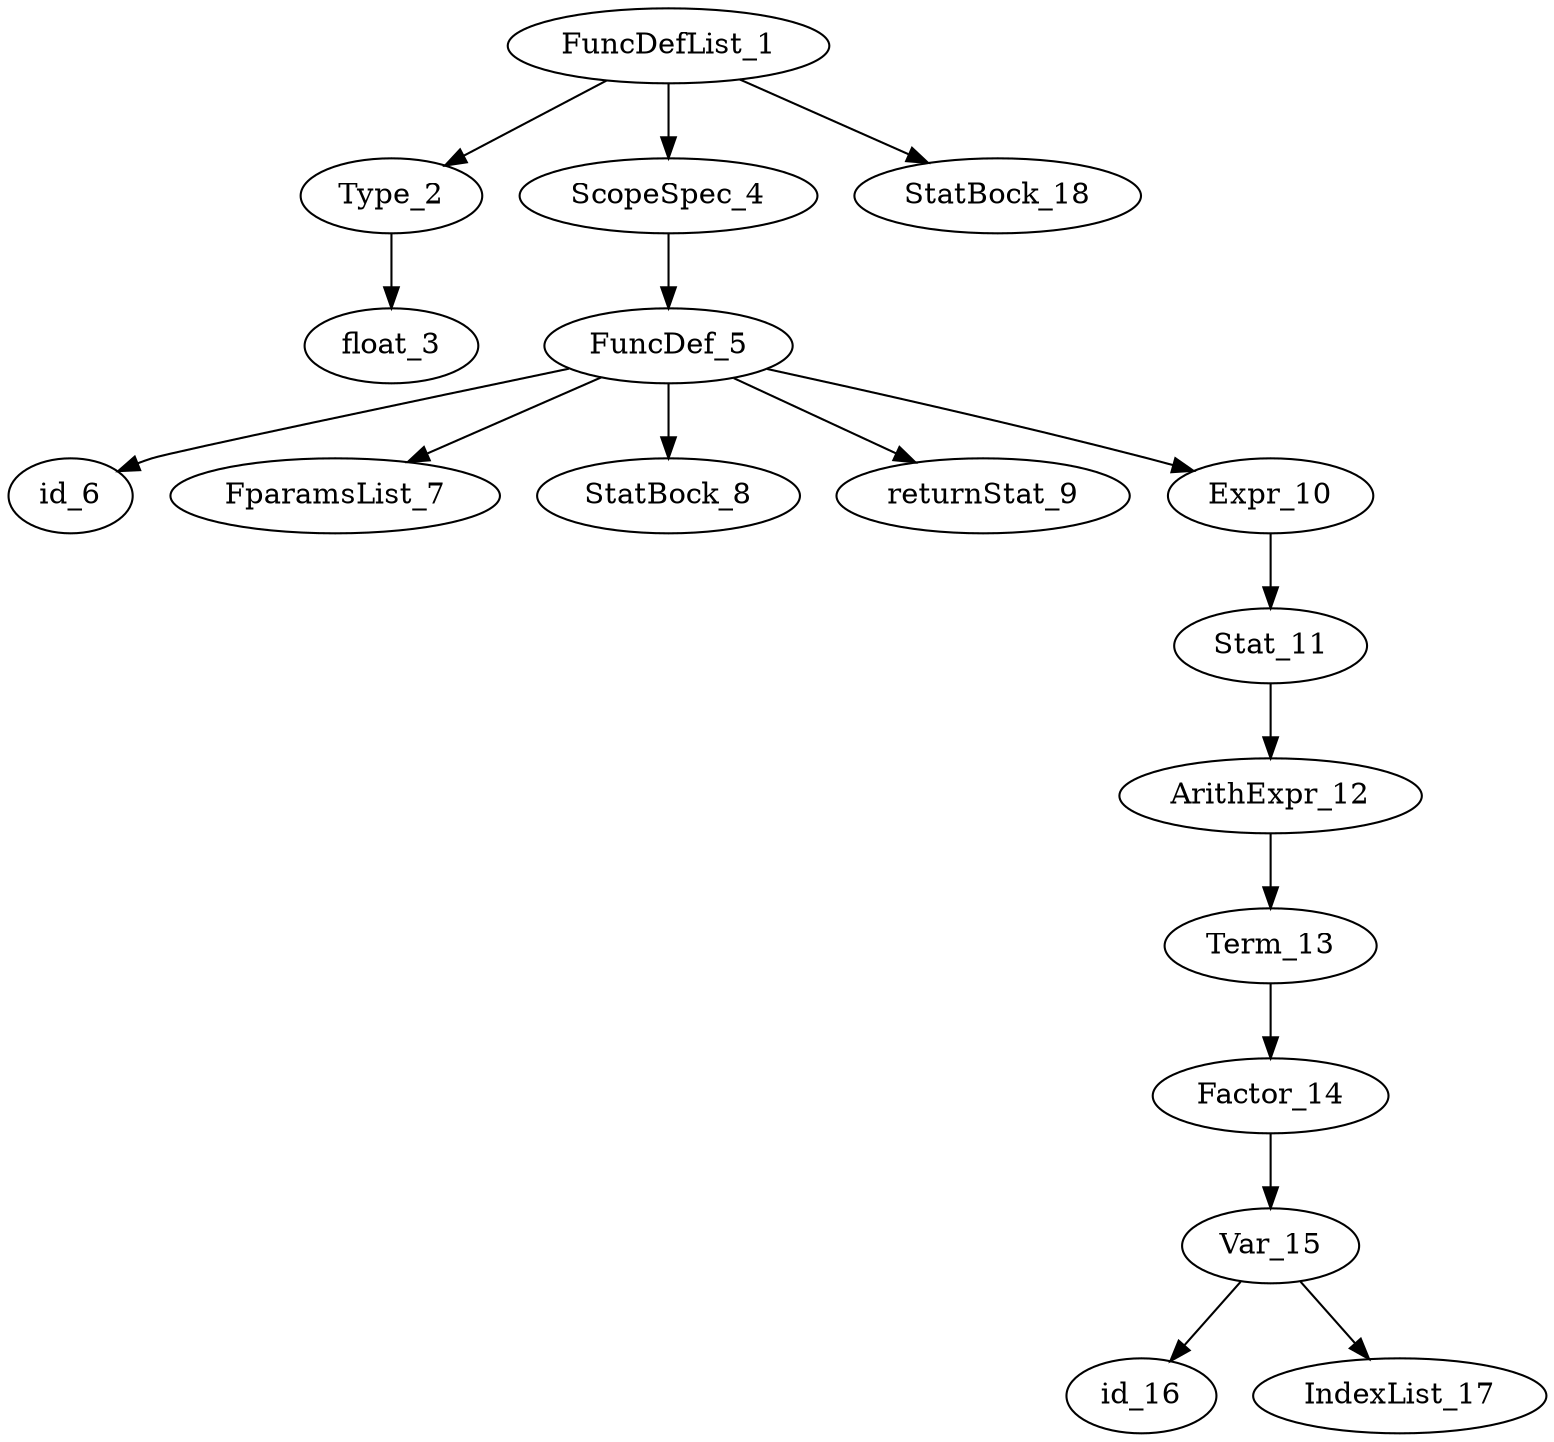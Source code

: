 digraph ast {
	FuncDefList_1->Type_2;
	Type_2->float_3;
	FuncDefList_1->ScopeSpec_4;
	ScopeSpec_4->FuncDef_5;
	FuncDef_5->id_6;
	FuncDef_5->FparamsList_7;
	FuncDef_5->StatBock_8;
	FuncDef_5->returnStat_9;
	FuncDef_5->Expr_10;
	Expr_10->Stat_11;
	Stat_11->ArithExpr_12;
	ArithExpr_12->Term_13;
	Term_13->Factor_14;
	Factor_14->Var_15;
	Var_15->id_16;
	Var_15->IndexList_17;
	FuncDefList_1->StatBock_18;
	ArithExpr_12;
	Expr_10;
	Factor_14;
	FparamsList_7;
	FuncDefList_1;
	FuncDef_5;
	IndexList_17;
	ScopeSpec_4;
	StatBock_18;
	StatBock_8;
	Stat_11;
	Term_13;
	Type_2;
	Var_15;
	float_3;
	id_16;
	id_6;
	returnStat_9;

}

